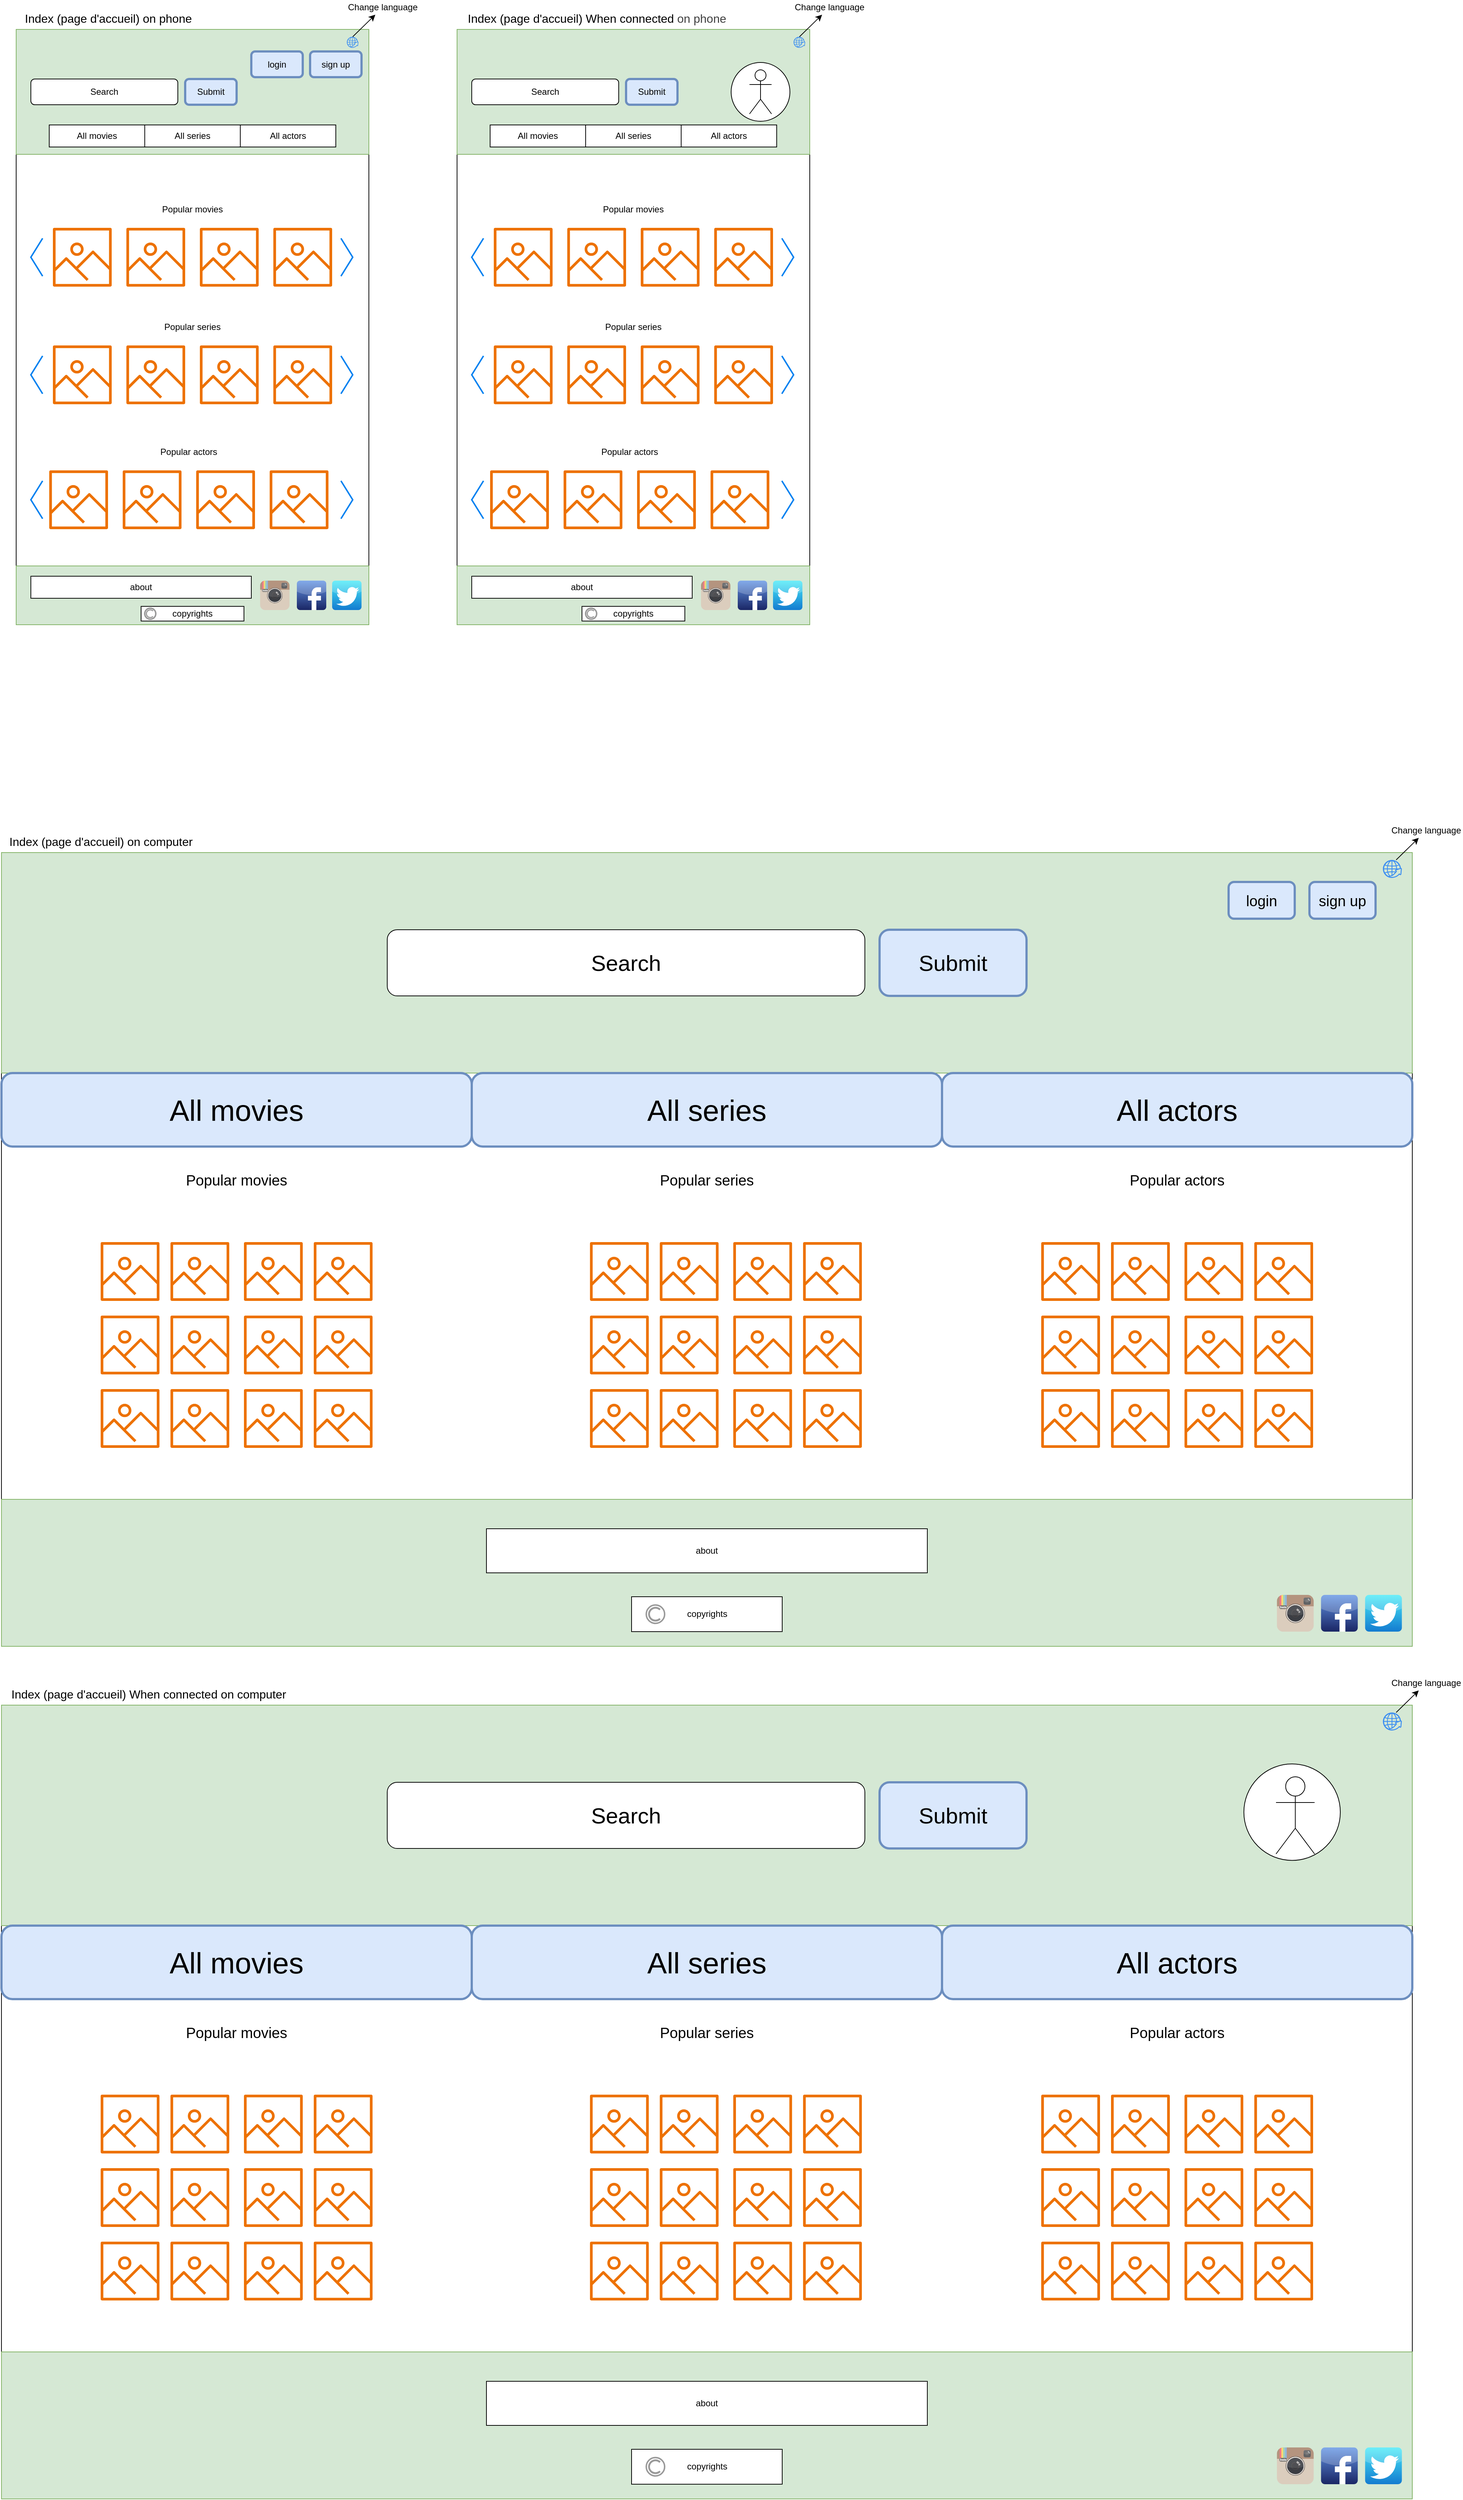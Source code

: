 <mxfile>
    <diagram id="rfGIokJ09Gj-BOzO8d14" name="Page-1">
        <mxGraphModel dx="1364" dy="1095" grid="1" gridSize="10" guides="1" tooltips="1" connect="1" arrows="1" fold="1" page="1" pageScale="1" pageWidth="827" pageHeight="1169" math="0" shadow="0">
            <root>
                <mxCell id="0"/>
                <mxCell id="1" parent="0"/>
                <mxCell id="2" value="&lt;font style=&quot;font-size: 16px;&quot;&gt;Index (page d&#39;accueil) on phone&lt;/font&gt;" style="text;html=1;align=center;verticalAlign=middle;resizable=0;points=[];autosize=1;strokeColor=none;fillColor=none;" parent="1" vertex="1">
                    <mxGeometry x="40" y="50" width="250" height="30" as="geometry"/>
                </mxCell>
                <mxCell id="3" value="" style="whiteSpace=wrap;html=1;" parent="1" vertex="1">
                    <mxGeometry x="40" y="80" width="480" height="810" as="geometry"/>
                </mxCell>
                <mxCell id="5" value="" style="rounded=0;whiteSpace=wrap;html=1;fillColor=#d5e8d4;strokeColor=#82b366;" parent="1" vertex="1">
                    <mxGeometry x="40" y="80" width="480" height="170" as="geometry"/>
                </mxCell>
                <mxCell id="8" value="Search" style="rounded=1;whiteSpace=wrap;html=1;" parent="1" vertex="1">
                    <mxGeometry x="60" y="147.5" width="200" height="35" as="geometry"/>
                </mxCell>
                <mxCell id="9" value="Submit" style="rounded=1;whiteSpace=wrap;html=1;fillColor=#dae8fc;strokeColor=#6c8ebf;strokeWidth=3;" parent="1" vertex="1">
                    <mxGeometry x="270" y="147.5" width="70" height="35" as="geometry"/>
                </mxCell>
                <mxCell id="61" value="" style="sketch=0;outlineConnect=0;fontColor=#232F3E;gradientColor=none;fillColor=#ED7100;strokeColor=none;dashed=0;verticalLabelPosition=bottom;verticalAlign=top;align=center;html=1;fontSize=12;fontStyle=0;aspect=fixed;pointerEvents=1;shape=mxgraph.aws4.container_registry_image;" parent="1" vertex="1">
                    <mxGeometry x="90" y="510" width="80" height="80" as="geometry"/>
                </mxCell>
                <mxCell id="62" value="" style="sketch=0;outlineConnect=0;fontColor=#232F3E;gradientColor=none;fillColor=#ED7100;strokeColor=none;dashed=0;verticalLabelPosition=bottom;verticalAlign=top;align=center;html=1;fontSize=12;fontStyle=0;aspect=fixed;pointerEvents=1;shape=mxgraph.aws4.container_registry_image;" parent="1" vertex="1">
                    <mxGeometry x="190" y="510" width="80" height="80" as="geometry"/>
                </mxCell>
                <mxCell id="63" value="" style="sketch=0;outlineConnect=0;fontColor=#232F3E;gradientColor=none;fillColor=#ED7100;strokeColor=none;dashed=0;verticalLabelPosition=bottom;verticalAlign=top;align=center;html=1;fontSize=12;fontStyle=0;aspect=fixed;pointerEvents=1;shape=mxgraph.aws4.container_registry_image;" parent="1" vertex="1">
                    <mxGeometry x="290" y="510" width="80" height="80" as="geometry"/>
                </mxCell>
                <mxCell id="64" value="" style="sketch=0;outlineConnect=0;fontColor=#232F3E;gradientColor=none;fillColor=#ED7100;strokeColor=none;dashed=0;verticalLabelPosition=bottom;verticalAlign=top;align=center;html=1;fontSize=12;fontStyle=0;aspect=fixed;pointerEvents=1;shape=mxgraph.aws4.container_registry_image;" parent="1" vertex="1">
                    <mxGeometry x="390" y="510" width="80" height="80" as="geometry"/>
                </mxCell>
                <mxCell id="65" value="" style="rounded=0;whiteSpace=wrap;html=1;fillColor=#d5e8d4;strokeColor=#82b366;" parent="1" vertex="1">
                    <mxGeometry x="40" y="810" width="480" height="80" as="geometry"/>
                </mxCell>
                <mxCell id="68" value="copyrights" style="rounded=0;whiteSpace=wrap;html=1;" parent="1" vertex="1">
                    <mxGeometry x="210" y="865" width="140" height="20" as="geometry"/>
                </mxCell>
                <mxCell id="69" value="Popular series" style="text;html=1;align=center;verticalAlign=middle;whiteSpace=wrap;rounded=0;" parent="1" vertex="1">
                    <mxGeometry x="205" y="470" width="150" height="30" as="geometry"/>
                </mxCell>
                <mxCell id="70" value="" style="sketch=0;outlineConnect=0;fontColor=#232F3E;gradientColor=none;fillColor=#ED7100;strokeColor=none;dashed=0;verticalLabelPosition=bottom;verticalAlign=top;align=center;html=1;fontSize=12;fontStyle=0;aspect=fixed;pointerEvents=1;shape=mxgraph.aws4.container_registry_image;" parent="1" vertex="1">
                    <mxGeometry x="90" y="350" width="80" height="80" as="geometry"/>
                </mxCell>
                <mxCell id="71" value="" style="sketch=0;outlineConnect=0;fontColor=#232F3E;gradientColor=none;fillColor=#ED7100;strokeColor=none;dashed=0;verticalLabelPosition=bottom;verticalAlign=top;align=center;html=1;fontSize=12;fontStyle=0;aspect=fixed;pointerEvents=1;shape=mxgraph.aws4.container_registry_image;" parent="1" vertex="1">
                    <mxGeometry x="190" y="350" width="80" height="80" as="geometry"/>
                </mxCell>
                <mxCell id="72" value="" style="sketch=0;outlineConnect=0;fontColor=#232F3E;gradientColor=none;fillColor=#ED7100;strokeColor=none;dashed=0;verticalLabelPosition=bottom;verticalAlign=top;align=center;html=1;fontSize=12;fontStyle=0;aspect=fixed;pointerEvents=1;shape=mxgraph.aws4.container_registry_image;" parent="1" vertex="1">
                    <mxGeometry x="290" y="350" width="80" height="80" as="geometry"/>
                </mxCell>
                <mxCell id="73" value="" style="sketch=0;outlineConnect=0;fontColor=#232F3E;gradientColor=none;fillColor=#ED7100;strokeColor=none;dashed=0;verticalLabelPosition=bottom;verticalAlign=top;align=center;html=1;fontSize=12;fontStyle=0;aspect=fixed;pointerEvents=1;shape=mxgraph.aws4.container_registry_image;" parent="1" vertex="1">
                    <mxGeometry x="390" y="350" width="80" height="80" as="geometry"/>
                </mxCell>
                <mxCell id="74" value="Popular movies" style="text;html=1;align=center;verticalAlign=middle;whiteSpace=wrap;rounded=0;" parent="1" vertex="1">
                    <mxGeometry x="205" y="310" width="150" height="30" as="geometry"/>
                </mxCell>
                <mxCell id="75" value="&lt;font style=&quot;font-size: 16px;&quot;&gt;Index (page d&#39;accueil) When connected&amp;nbsp;&lt;/font&gt;&lt;span style=&quot;color: rgb(63, 63, 63); font-size: 16px;&quot;&gt;on phone&lt;/span&gt;" style="text;html=1;align=center;verticalAlign=middle;resizable=0;points=[];autosize=1;strokeColor=none;fillColor=none;" parent="1" vertex="1">
                    <mxGeometry x="640" y="50" width="380" height="30" as="geometry"/>
                </mxCell>
                <mxCell id="76" value="" style="whiteSpace=wrap;html=1;" parent="1" vertex="1">
                    <mxGeometry x="640" y="80" width="480" height="810" as="geometry"/>
                </mxCell>
                <mxCell id="77" value="" style="rounded=0;whiteSpace=wrap;html=1;fillColor=#d5e8d4;strokeColor=#82b366;" parent="1" vertex="1">
                    <mxGeometry x="640" y="80" width="480" height="170" as="geometry"/>
                </mxCell>
                <mxCell id="78" value="" style="ellipse;whiteSpace=wrap;html=1;aspect=fixed;" parent="1" vertex="1">
                    <mxGeometry x="1013" y="125" width="80" height="80" as="geometry"/>
                </mxCell>
                <mxCell id="79" value="" style="shape=umlActor;verticalLabelPosition=bottom;verticalAlign=top;html=1;outlineConnect=0;" parent="1" vertex="1">
                    <mxGeometry x="1038" y="135" width="30" height="60" as="geometry"/>
                </mxCell>
                <mxCell id="80" value="Search" style="rounded=1;whiteSpace=wrap;html=1;" parent="1" vertex="1">
                    <mxGeometry x="660" y="147.5" width="200" height="35" as="geometry"/>
                </mxCell>
                <mxCell id="81" value="Submit" style="rounded=1;whiteSpace=wrap;html=1;fillColor=#dae8fc;strokeColor=#6c8ebf;strokeWidth=3;" parent="1" vertex="1">
                    <mxGeometry x="870" y="147.5" width="70" height="35" as="geometry"/>
                </mxCell>
                <mxCell id="82" value="" style="sketch=0;outlineConnect=0;fontColor=#232F3E;gradientColor=none;fillColor=#ED7100;strokeColor=none;dashed=0;verticalLabelPosition=bottom;verticalAlign=top;align=center;html=1;fontSize=12;fontStyle=0;aspect=fixed;pointerEvents=1;shape=mxgraph.aws4.container_registry_image;" parent="1" vertex="1">
                    <mxGeometry x="690" y="510" width="80" height="80" as="geometry"/>
                </mxCell>
                <mxCell id="83" value="" style="sketch=0;outlineConnect=0;fontColor=#232F3E;gradientColor=none;fillColor=#ED7100;strokeColor=none;dashed=0;verticalLabelPosition=bottom;verticalAlign=top;align=center;html=1;fontSize=12;fontStyle=0;aspect=fixed;pointerEvents=1;shape=mxgraph.aws4.container_registry_image;" parent="1" vertex="1">
                    <mxGeometry x="790" y="510" width="80" height="80" as="geometry"/>
                </mxCell>
                <mxCell id="84" value="" style="sketch=0;outlineConnect=0;fontColor=#232F3E;gradientColor=none;fillColor=#ED7100;strokeColor=none;dashed=0;verticalLabelPosition=bottom;verticalAlign=top;align=center;html=1;fontSize=12;fontStyle=0;aspect=fixed;pointerEvents=1;shape=mxgraph.aws4.container_registry_image;" parent="1" vertex="1">
                    <mxGeometry x="890" y="510" width="80" height="80" as="geometry"/>
                </mxCell>
                <mxCell id="85" value="" style="sketch=0;outlineConnect=0;fontColor=#232F3E;gradientColor=none;fillColor=#ED7100;strokeColor=none;dashed=0;verticalLabelPosition=bottom;verticalAlign=top;align=center;html=1;fontSize=12;fontStyle=0;aspect=fixed;pointerEvents=1;shape=mxgraph.aws4.container_registry_image;" parent="1" vertex="1">
                    <mxGeometry x="990" y="510" width="80" height="80" as="geometry"/>
                </mxCell>
                <mxCell id="89" value="Popular series" style="text;html=1;align=center;verticalAlign=middle;whiteSpace=wrap;rounded=0;" parent="1" vertex="1">
                    <mxGeometry x="805" y="470" width="150" height="30" as="geometry"/>
                </mxCell>
                <mxCell id="90" value="" style="sketch=0;outlineConnect=0;fontColor=#232F3E;gradientColor=none;fillColor=#ED7100;strokeColor=none;dashed=0;verticalLabelPosition=bottom;verticalAlign=top;align=center;html=1;fontSize=12;fontStyle=0;aspect=fixed;pointerEvents=1;shape=mxgraph.aws4.container_registry_image;" parent="1" vertex="1">
                    <mxGeometry x="690" y="350" width="80" height="80" as="geometry"/>
                </mxCell>
                <mxCell id="91" value="" style="sketch=0;outlineConnect=0;fontColor=#232F3E;gradientColor=none;fillColor=#ED7100;strokeColor=none;dashed=0;verticalLabelPosition=bottom;verticalAlign=top;align=center;html=1;fontSize=12;fontStyle=0;aspect=fixed;pointerEvents=1;shape=mxgraph.aws4.container_registry_image;" parent="1" vertex="1">
                    <mxGeometry x="790" y="350" width="80" height="80" as="geometry"/>
                </mxCell>
                <mxCell id="92" value="" style="sketch=0;outlineConnect=0;fontColor=#232F3E;gradientColor=none;fillColor=#ED7100;strokeColor=none;dashed=0;verticalLabelPosition=bottom;verticalAlign=top;align=center;html=1;fontSize=12;fontStyle=0;aspect=fixed;pointerEvents=1;shape=mxgraph.aws4.container_registry_image;" parent="1" vertex="1">
                    <mxGeometry x="890" y="350" width="80" height="80" as="geometry"/>
                </mxCell>
                <mxCell id="93" value="" style="sketch=0;outlineConnect=0;fontColor=#232F3E;gradientColor=none;fillColor=#ED7100;strokeColor=none;dashed=0;verticalLabelPosition=bottom;verticalAlign=top;align=center;html=1;fontSize=12;fontStyle=0;aspect=fixed;pointerEvents=1;shape=mxgraph.aws4.container_registry_image;" parent="1" vertex="1">
                    <mxGeometry x="990" y="350" width="80" height="80" as="geometry"/>
                </mxCell>
                <mxCell id="94" value="Popular movies" style="text;html=1;align=center;verticalAlign=middle;whiteSpace=wrap;rounded=0;" parent="1" vertex="1">
                    <mxGeometry x="805" y="310" width="150" height="30" as="geometry"/>
                </mxCell>
                <mxCell id="99" value="login" style="rounded=1;whiteSpace=wrap;html=1;fillColor=#dae8fc;strokeColor=#6c8ebf;strokeWidth=3;" parent="1" vertex="1">
                    <mxGeometry x="360" y="110" width="70" height="35" as="geometry"/>
                </mxCell>
                <mxCell id="100" value="sign up" style="rounded=1;whiteSpace=wrap;html=1;fillColor=#dae8fc;strokeColor=#6c8ebf;strokeWidth=3;" parent="1" vertex="1">
                    <mxGeometry x="440" y="110" width="70" height="35" as="geometry"/>
                </mxCell>
                <mxCell id="102" value="All movies" style="rounded=0;whiteSpace=wrap;html=1;" parent="1" vertex="1">
                    <mxGeometry x="85" y="210" width="130" height="30" as="geometry"/>
                </mxCell>
                <mxCell id="103" value="All series" style="rounded=0;whiteSpace=wrap;html=1;" parent="1" vertex="1">
                    <mxGeometry x="215" y="210" width="130" height="30" as="geometry"/>
                </mxCell>
                <mxCell id="104" value="All actors" style="rounded=0;whiteSpace=wrap;html=1;" parent="1" vertex="1">
                    <mxGeometry x="345" y="210" width="130" height="30" as="geometry"/>
                </mxCell>
                <mxCell id="105" value="All movies" style="rounded=0;whiteSpace=wrap;html=1;" parent="1" vertex="1">
                    <mxGeometry x="685" y="210" width="130" height="30" as="geometry"/>
                </mxCell>
                <mxCell id="106" value="All series" style="rounded=0;whiteSpace=wrap;html=1;" parent="1" vertex="1">
                    <mxGeometry x="815" y="210" width="130" height="30" as="geometry"/>
                </mxCell>
                <mxCell id="107" value="All actors" style="rounded=0;whiteSpace=wrap;html=1;" parent="1" vertex="1">
                    <mxGeometry x="945" y="210" width="130" height="30" as="geometry"/>
                </mxCell>
                <mxCell id="109" value="about" style="rounded=0;whiteSpace=wrap;html=1;" parent="1" vertex="1">
                    <mxGeometry x="60" y="824" width="300" height="30" as="geometry"/>
                </mxCell>
                <mxCell id="111" value="" style="sketch=0;html=1;aspect=fixed;strokeColor=none;shadow=0;fillColor=#3B8DF1;verticalAlign=top;labelPosition=center;verticalLabelPosition=bottom;shape=mxgraph.gcp2.globe_world" parent="1" vertex="1">
                    <mxGeometry x="490" y="90" width="15.79" height="15" as="geometry"/>
                </mxCell>
                <mxCell id="112" value="" style="endArrow=classic;html=1;" parent="1" target="113" edge="1">
                    <mxGeometry width="50" height="50" relative="1" as="geometry">
                        <mxPoint x="498" y="90" as="sourcePoint"/>
                        <mxPoint x="548" y="40" as="targetPoint"/>
                    </mxGeometry>
                </mxCell>
                <mxCell id="113" value="Change language" style="text;html=1;align=center;verticalAlign=middle;whiteSpace=wrap;rounded=0;" parent="1" vertex="1">
                    <mxGeometry x="490" y="40" width="98" height="20" as="geometry"/>
                </mxCell>
                <mxCell id="114" value="" style="sketch=0;html=1;aspect=fixed;strokeColor=none;shadow=0;fillColor=#3B8DF1;verticalAlign=top;labelPosition=center;verticalLabelPosition=bottom;shape=mxgraph.gcp2.globe_world" parent="1" vertex="1">
                    <mxGeometry x="1098" y="90" width="15.79" height="15" as="geometry"/>
                </mxCell>
                <mxCell id="115" value="" style="endArrow=classic;html=1;" parent="1" target="116" edge="1">
                    <mxGeometry width="50" height="50" relative="1" as="geometry">
                        <mxPoint x="1106" y="90" as="sourcePoint"/>
                        <mxPoint x="1156" y="40" as="targetPoint"/>
                    </mxGeometry>
                </mxCell>
                <mxCell id="116" value="Change language" style="text;html=1;align=center;verticalAlign=middle;whiteSpace=wrap;rounded=0;" parent="1" vertex="1">
                    <mxGeometry x="1098" y="40" width="98" height="20" as="geometry"/>
                </mxCell>
                <mxCell id="117" value="" style="rounded=0;whiteSpace=wrap;html=1;" parent="1" vertex="1">
                    <mxGeometry x="20" y="1200" width="1920" height="1080" as="geometry"/>
                </mxCell>
                <mxCell id="118" value="" style="rounded=0;whiteSpace=wrap;html=1;fillColor=#d5e8d4;strokeColor=#82b366;" parent="1" vertex="1">
                    <mxGeometry x="20" y="1200" width="1920" height="300" as="geometry"/>
                </mxCell>
                <mxCell id="119" value="" style="rounded=0;whiteSpace=wrap;html=1;fillColor=#d5e8d4;strokeColor=#82b366;" parent="1" vertex="1">
                    <mxGeometry x="20" y="2080" width="1920" height="200" as="geometry"/>
                </mxCell>
                <mxCell id="120" value="&lt;font style=&quot;font-size: 30px;&quot;&gt;Search&lt;/font&gt;" style="rounded=1;whiteSpace=wrap;html=1;" parent="1" vertex="1">
                    <mxGeometry x="545" y="1305" width="650" height="90" as="geometry"/>
                </mxCell>
                <mxCell id="121" value="&lt;font style=&quot;font-size: 30px;&quot;&gt;Submit&lt;/font&gt;" style="rounded=1;whiteSpace=wrap;html=1;fillColor=#dae8fc;strokeColor=#6c8ebf;strokeWidth=3;" parent="1" vertex="1">
                    <mxGeometry x="1215" y="1305" width="200" height="90" as="geometry"/>
                </mxCell>
                <mxCell id="122" value="&lt;font style=&quot;font-size: 20px;&quot;&gt;login&lt;/font&gt;" style="rounded=1;whiteSpace=wrap;html=1;fillColor=#dae8fc;strokeColor=#6c8ebf;strokeWidth=3;" parent="1" vertex="1">
                    <mxGeometry x="1690" y="1240" width="90" height="50" as="geometry"/>
                </mxCell>
                <mxCell id="123" value="&lt;font style=&quot;font-size: 20px;&quot;&gt;sign up&lt;/font&gt;" style="rounded=1;whiteSpace=wrap;html=1;fillColor=#dae8fc;strokeColor=#6c8ebf;strokeWidth=3;" parent="1" vertex="1">
                    <mxGeometry x="1800" y="1240" width="90" height="50" as="geometry"/>
                </mxCell>
                <mxCell id="124" value="" style="endArrow=classic;html=1;" parent="1" target="125" edge="1">
                    <mxGeometry width="50" height="50" relative="1" as="geometry">
                        <mxPoint x="1918" y="1210" as="sourcePoint"/>
                        <mxPoint x="1968" y="1160" as="targetPoint"/>
                    </mxGeometry>
                </mxCell>
                <mxCell id="125" value="Change language" style="text;html=1;align=center;verticalAlign=middle;whiteSpace=wrap;rounded=0;" parent="1" vertex="1">
                    <mxGeometry x="1910" y="1160" width="98" height="20" as="geometry"/>
                </mxCell>
                <mxCell id="126" value="" style="sketch=0;html=1;aspect=fixed;strokeColor=none;shadow=0;fillColor=#3B8DF1;verticalAlign=top;labelPosition=center;verticalLabelPosition=bottom;shape=mxgraph.gcp2.globe_world" parent="1" vertex="1">
                    <mxGeometry x="1900" y="1210" width="25.79" height="24.5" as="geometry"/>
                </mxCell>
                <mxCell id="128" value="&lt;font style=&quot;font-size: 40px;&quot;&gt;All movies&lt;/font&gt;" style="rounded=1;whiteSpace=wrap;html=1;fillColor=#dae8fc;strokeColor=#6c8ebf;strokeWidth=3;" parent="1" vertex="1">
                    <mxGeometry x="20" y="1500" width="640" height="100" as="geometry"/>
                </mxCell>
                <mxCell id="129" value="&lt;font style=&quot;font-size: 40px;&quot;&gt;All series&lt;/font&gt;" style="rounded=1;whiteSpace=wrap;html=1;fillColor=#dae8fc;strokeColor=#6c8ebf;strokeWidth=3;" parent="1" vertex="1">
                    <mxGeometry x="660" y="1500" width="640" height="100" as="geometry"/>
                </mxCell>
                <mxCell id="130" value="&lt;font style=&quot;font-size: 40px;&quot;&gt;All actors&lt;/font&gt;" style="rounded=1;whiteSpace=wrap;html=1;fillColor=#dae8fc;strokeColor=#6c8ebf;strokeWidth=3;" parent="1" vertex="1">
                    <mxGeometry x="1300" y="1500" width="640" height="100" as="geometry"/>
                </mxCell>
                <mxCell id="136" value="&lt;font style=&quot;font-size: 20px;&quot;&gt;Popular series&lt;/font&gt;" style="text;html=1;align=center;verticalAlign=middle;whiteSpace=wrap;rounded=0;" parent="1" vertex="1">
                    <mxGeometry x="905" y="1630" width="150" height="30" as="geometry"/>
                </mxCell>
                <mxCell id="141" value="&lt;font style=&quot;font-size: 20px;&quot;&gt;Popular movies&lt;/font&gt;" style="text;html=1;align=center;verticalAlign=middle;whiteSpace=wrap;rounded=0;" parent="1" vertex="1">
                    <mxGeometry x="265" y="1630" width="150" height="30" as="geometry"/>
                </mxCell>
                <mxCell id="142" value="&lt;font style=&quot;font-size: 20px;&quot;&gt;Popular actors&lt;/font&gt;" style="text;html=1;align=center;verticalAlign=middle;whiteSpace=wrap;rounded=0;" parent="1" vertex="1">
                    <mxGeometry x="1545" y="1630" width="150" height="30" as="geometry"/>
                </mxCell>
                <mxCell id="143" value="" style="sketch=0;outlineConnect=0;fontColor=#232F3E;gradientColor=none;fillColor=#ED7100;strokeColor=none;dashed=0;verticalLabelPosition=bottom;verticalAlign=top;align=center;html=1;fontSize=12;fontStyle=0;aspect=fixed;pointerEvents=1;shape=mxgraph.aws4.container_registry_image;" parent="1" vertex="1">
                    <mxGeometry x="350" y="1730" width="80" height="80" as="geometry"/>
                </mxCell>
                <mxCell id="152" value="" style="sketch=0;outlineConnect=0;fontColor=#232F3E;gradientColor=none;fillColor=#ED7100;strokeColor=none;dashed=0;verticalLabelPosition=bottom;verticalAlign=top;align=center;html=1;fontSize=12;fontStyle=0;aspect=fixed;pointerEvents=1;shape=mxgraph.aws4.container_registry_image;" parent="1" vertex="1">
                    <mxGeometry x="445" y="1730" width="80" height="80" as="geometry"/>
                </mxCell>
                <mxCell id="155" value="" style="sketch=0;outlineConnect=0;fontColor=#232F3E;gradientColor=none;fillColor=#ED7100;strokeColor=none;dashed=0;verticalLabelPosition=bottom;verticalAlign=top;align=center;html=1;fontSize=12;fontStyle=0;aspect=fixed;pointerEvents=1;shape=mxgraph.aws4.container_registry_image;" parent="1" vertex="1">
                    <mxGeometry x="350" y="1830" width="80" height="80" as="geometry"/>
                </mxCell>
                <mxCell id="156" value="" style="sketch=0;outlineConnect=0;fontColor=#232F3E;gradientColor=none;fillColor=#ED7100;strokeColor=none;dashed=0;verticalLabelPosition=bottom;verticalAlign=top;align=center;html=1;fontSize=12;fontStyle=0;aspect=fixed;pointerEvents=1;shape=mxgraph.aws4.container_registry_image;" parent="1" vertex="1">
                    <mxGeometry x="445" y="1830" width="80" height="80" as="geometry"/>
                </mxCell>
                <mxCell id="157" value="" style="sketch=0;outlineConnect=0;fontColor=#232F3E;gradientColor=none;fillColor=#ED7100;strokeColor=none;dashed=0;verticalLabelPosition=bottom;verticalAlign=top;align=center;html=1;fontSize=12;fontStyle=0;aspect=fixed;pointerEvents=1;shape=mxgraph.aws4.container_registry_image;" parent="1" vertex="1">
                    <mxGeometry x="155" y="1730" width="80" height="80" as="geometry"/>
                </mxCell>
                <mxCell id="158" value="" style="sketch=0;outlineConnect=0;fontColor=#232F3E;gradientColor=none;fillColor=#ED7100;strokeColor=none;dashed=0;verticalLabelPosition=bottom;verticalAlign=top;align=center;html=1;fontSize=12;fontStyle=0;aspect=fixed;pointerEvents=1;shape=mxgraph.aws4.container_registry_image;" parent="1" vertex="1">
                    <mxGeometry x="250.0" y="1730" width="80" height="80" as="geometry"/>
                </mxCell>
                <mxCell id="159" value="" style="sketch=0;outlineConnect=0;fontColor=#232F3E;gradientColor=none;fillColor=#ED7100;strokeColor=none;dashed=0;verticalLabelPosition=bottom;verticalAlign=top;align=center;html=1;fontSize=12;fontStyle=0;aspect=fixed;pointerEvents=1;shape=mxgraph.aws4.container_registry_image;" parent="1" vertex="1">
                    <mxGeometry x="155" y="1830" width="80" height="80" as="geometry"/>
                </mxCell>
                <mxCell id="160" value="" style="sketch=0;outlineConnect=0;fontColor=#232F3E;gradientColor=none;fillColor=#ED7100;strokeColor=none;dashed=0;verticalLabelPosition=bottom;verticalAlign=top;align=center;html=1;fontSize=12;fontStyle=0;aspect=fixed;pointerEvents=1;shape=mxgraph.aws4.container_registry_image;" parent="1" vertex="1">
                    <mxGeometry x="250.0" y="1830" width="80" height="80" as="geometry"/>
                </mxCell>
                <mxCell id="161" value="" style="sketch=0;outlineConnect=0;fontColor=#232F3E;gradientColor=none;fillColor=#ED7100;strokeColor=none;dashed=0;verticalLabelPosition=bottom;verticalAlign=top;align=center;html=1;fontSize=12;fontStyle=0;aspect=fixed;pointerEvents=1;shape=mxgraph.aws4.container_registry_image;" parent="1" vertex="1">
                    <mxGeometry x="350" y="1930" width="80" height="80" as="geometry"/>
                </mxCell>
                <mxCell id="162" value="" style="sketch=0;outlineConnect=0;fontColor=#232F3E;gradientColor=none;fillColor=#ED7100;strokeColor=none;dashed=0;verticalLabelPosition=bottom;verticalAlign=top;align=center;html=1;fontSize=12;fontStyle=0;aspect=fixed;pointerEvents=1;shape=mxgraph.aws4.container_registry_image;" parent="1" vertex="1">
                    <mxGeometry x="445" y="1930" width="80" height="80" as="geometry"/>
                </mxCell>
                <mxCell id="165" value="" style="sketch=0;outlineConnect=0;fontColor=#232F3E;gradientColor=none;fillColor=#ED7100;strokeColor=none;dashed=0;verticalLabelPosition=bottom;verticalAlign=top;align=center;html=1;fontSize=12;fontStyle=0;aspect=fixed;pointerEvents=1;shape=mxgraph.aws4.container_registry_image;" parent="1" vertex="1">
                    <mxGeometry x="155" y="1930" width="80" height="80" as="geometry"/>
                </mxCell>
                <mxCell id="166" value="" style="sketch=0;outlineConnect=0;fontColor=#232F3E;gradientColor=none;fillColor=#ED7100;strokeColor=none;dashed=0;verticalLabelPosition=bottom;verticalAlign=top;align=center;html=1;fontSize=12;fontStyle=0;aspect=fixed;pointerEvents=1;shape=mxgraph.aws4.container_registry_image;" parent="1" vertex="1">
                    <mxGeometry x="250.0" y="1930" width="80" height="80" as="geometry"/>
                </mxCell>
                <mxCell id="169" value="" style="sketch=0;outlineConnect=0;fontColor=#232F3E;gradientColor=none;fillColor=#ED7100;strokeColor=none;dashed=0;verticalLabelPosition=bottom;verticalAlign=top;align=center;html=1;fontSize=12;fontStyle=0;aspect=fixed;pointerEvents=1;shape=mxgraph.aws4.container_registry_image;" parent="1" vertex="1">
                    <mxGeometry x="1015.9" y="1730" width="80" height="80" as="geometry"/>
                </mxCell>
                <mxCell id="170" value="" style="sketch=0;outlineConnect=0;fontColor=#232F3E;gradientColor=none;fillColor=#ED7100;strokeColor=none;dashed=0;verticalLabelPosition=bottom;verticalAlign=top;align=center;html=1;fontSize=12;fontStyle=0;aspect=fixed;pointerEvents=1;shape=mxgraph.aws4.container_registry_image;" parent="1" vertex="1">
                    <mxGeometry x="1110.9" y="1730" width="80" height="80" as="geometry"/>
                </mxCell>
                <mxCell id="171" value="" style="sketch=0;outlineConnect=0;fontColor=#232F3E;gradientColor=none;fillColor=#ED7100;strokeColor=none;dashed=0;verticalLabelPosition=bottom;verticalAlign=top;align=center;html=1;fontSize=12;fontStyle=0;aspect=fixed;pointerEvents=1;shape=mxgraph.aws4.container_registry_image;" parent="1" vertex="1">
                    <mxGeometry x="1015.9" y="1830" width="80" height="80" as="geometry"/>
                </mxCell>
                <mxCell id="172" value="" style="sketch=0;outlineConnect=0;fontColor=#232F3E;gradientColor=none;fillColor=#ED7100;strokeColor=none;dashed=0;verticalLabelPosition=bottom;verticalAlign=top;align=center;html=1;fontSize=12;fontStyle=0;aspect=fixed;pointerEvents=1;shape=mxgraph.aws4.container_registry_image;" parent="1" vertex="1">
                    <mxGeometry x="1110.9" y="1830" width="80" height="80" as="geometry"/>
                </mxCell>
                <mxCell id="173" value="" style="sketch=0;outlineConnect=0;fontColor=#232F3E;gradientColor=none;fillColor=#ED7100;strokeColor=none;dashed=0;verticalLabelPosition=bottom;verticalAlign=top;align=center;html=1;fontSize=12;fontStyle=0;aspect=fixed;pointerEvents=1;shape=mxgraph.aws4.container_registry_image;" parent="1" vertex="1">
                    <mxGeometry x="820.9" y="1730" width="80" height="80" as="geometry"/>
                </mxCell>
                <mxCell id="174" value="" style="sketch=0;outlineConnect=0;fontColor=#232F3E;gradientColor=none;fillColor=#ED7100;strokeColor=none;dashed=0;verticalLabelPosition=bottom;verticalAlign=top;align=center;html=1;fontSize=12;fontStyle=0;aspect=fixed;pointerEvents=1;shape=mxgraph.aws4.container_registry_image;" parent="1" vertex="1">
                    <mxGeometry x="915.9" y="1730" width="80" height="80" as="geometry"/>
                </mxCell>
                <mxCell id="175" value="" style="sketch=0;outlineConnect=0;fontColor=#232F3E;gradientColor=none;fillColor=#ED7100;strokeColor=none;dashed=0;verticalLabelPosition=bottom;verticalAlign=top;align=center;html=1;fontSize=12;fontStyle=0;aspect=fixed;pointerEvents=1;shape=mxgraph.aws4.container_registry_image;" parent="1" vertex="1">
                    <mxGeometry x="820.9" y="1830" width="80" height="80" as="geometry"/>
                </mxCell>
                <mxCell id="176" value="" style="sketch=0;outlineConnect=0;fontColor=#232F3E;gradientColor=none;fillColor=#ED7100;strokeColor=none;dashed=0;verticalLabelPosition=bottom;verticalAlign=top;align=center;html=1;fontSize=12;fontStyle=0;aspect=fixed;pointerEvents=1;shape=mxgraph.aws4.container_registry_image;" parent="1" vertex="1">
                    <mxGeometry x="915.9" y="1830" width="80" height="80" as="geometry"/>
                </mxCell>
                <mxCell id="177" value="" style="sketch=0;outlineConnect=0;fontColor=#232F3E;gradientColor=none;fillColor=#ED7100;strokeColor=none;dashed=0;verticalLabelPosition=bottom;verticalAlign=top;align=center;html=1;fontSize=12;fontStyle=0;aspect=fixed;pointerEvents=1;shape=mxgraph.aws4.container_registry_image;" parent="1" vertex="1">
                    <mxGeometry x="1015.9" y="1930" width="80" height="80" as="geometry"/>
                </mxCell>
                <mxCell id="178" value="" style="sketch=0;outlineConnect=0;fontColor=#232F3E;gradientColor=none;fillColor=#ED7100;strokeColor=none;dashed=0;verticalLabelPosition=bottom;verticalAlign=top;align=center;html=1;fontSize=12;fontStyle=0;aspect=fixed;pointerEvents=1;shape=mxgraph.aws4.container_registry_image;" parent="1" vertex="1">
                    <mxGeometry x="1110.9" y="1930" width="80" height="80" as="geometry"/>
                </mxCell>
                <mxCell id="179" value="" style="sketch=0;outlineConnect=0;fontColor=#232F3E;gradientColor=none;fillColor=#ED7100;strokeColor=none;dashed=0;verticalLabelPosition=bottom;verticalAlign=top;align=center;html=1;fontSize=12;fontStyle=0;aspect=fixed;pointerEvents=1;shape=mxgraph.aws4.container_registry_image;" parent="1" vertex="1">
                    <mxGeometry x="820.9" y="1930" width="80" height="80" as="geometry"/>
                </mxCell>
                <mxCell id="180" value="" style="sketch=0;outlineConnect=0;fontColor=#232F3E;gradientColor=none;fillColor=#ED7100;strokeColor=none;dashed=0;verticalLabelPosition=bottom;verticalAlign=top;align=center;html=1;fontSize=12;fontStyle=0;aspect=fixed;pointerEvents=1;shape=mxgraph.aws4.container_registry_image;" parent="1" vertex="1">
                    <mxGeometry x="915.9" y="1930" width="80" height="80" as="geometry"/>
                </mxCell>
                <mxCell id="181" value="" style="sketch=0;outlineConnect=0;fontColor=#232F3E;gradientColor=none;fillColor=#ED7100;strokeColor=none;dashed=0;verticalLabelPosition=bottom;verticalAlign=top;align=center;html=1;fontSize=12;fontStyle=0;aspect=fixed;pointerEvents=1;shape=mxgraph.aws4.container_registry_image;" parent="1" vertex="1">
                    <mxGeometry x="1630" y="1730" width="80" height="80" as="geometry"/>
                </mxCell>
                <mxCell id="182" value="" style="sketch=0;outlineConnect=0;fontColor=#232F3E;gradientColor=none;fillColor=#ED7100;strokeColor=none;dashed=0;verticalLabelPosition=bottom;verticalAlign=top;align=center;html=1;fontSize=12;fontStyle=0;aspect=fixed;pointerEvents=1;shape=mxgraph.aws4.container_registry_image;" parent="1" vertex="1">
                    <mxGeometry x="1725" y="1730" width="80" height="80" as="geometry"/>
                </mxCell>
                <mxCell id="183" value="" style="sketch=0;outlineConnect=0;fontColor=#232F3E;gradientColor=none;fillColor=#ED7100;strokeColor=none;dashed=0;verticalLabelPosition=bottom;verticalAlign=top;align=center;html=1;fontSize=12;fontStyle=0;aspect=fixed;pointerEvents=1;shape=mxgraph.aws4.container_registry_image;" parent="1" vertex="1">
                    <mxGeometry x="1630" y="1830" width="80" height="80" as="geometry"/>
                </mxCell>
                <mxCell id="184" value="" style="sketch=0;outlineConnect=0;fontColor=#232F3E;gradientColor=none;fillColor=#ED7100;strokeColor=none;dashed=0;verticalLabelPosition=bottom;verticalAlign=top;align=center;html=1;fontSize=12;fontStyle=0;aspect=fixed;pointerEvents=1;shape=mxgraph.aws4.container_registry_image;" parent="1" vertex="1">
                    <mxGeometry x="1725" y="1830" width="80" height="80" as="geometry"/>
                </mxCell>
                <mxCell id="185" value="" style="sketch=0;outlineConnect=0;fontColor=#232F3E;gradientColor=none;fillColor=#ED7100;strokeColor=none;dashed=0;verticalLabelPosition=bottom;verticalAlign=top;align=center;html=1;fontSize=12;fontStyle=0;aspect=fixed;pointerEvents=1;shape=mxgraph.aws4.container_registry_image;" parent="1" vertex="1">
                    <mxGeometry x="1435" y="1730" width="80" height="80" as="geometry"/>
                </mxCell>
                <mxCell id="186" value="" style="sketch=0;outlineConnect=0;fontColor=#232F3E;gradientColor=none;fillColor=#ED7100;strokeColor=none;dashed=0;verticalLabelPosition=bottom;verticalAlign=top;align=center;html=1;fontSize=12;fontStyle=0;aspect=fixed;pointerEvents=1;shape=mxgraph.aws4.container_registry_image;" parent="1" vertex="1">
                    <mxGeometry x="1530" y="1730" width="80" height="80" as="geometry"/>
                </mxCell>
                <mxCell id="187" value="" style="sketch=0;outlineConnect=0;fontColor=#232F3E;gradientColor=none;fillColor=#ED7100;strokeColor=none;dashed=0;verticalLabelPosition=bottom;verticalAlign=top;align=center;html=1;fontSize=12;fontStyle=0;aspect=fixed;pointerEvents=1;shape=mxgraph.aws4.container_registry_image;" parent="1" vertex="1">
                    <mxGeometry x="1435" y="1830" width="80" height="80" as="geometry"/>
                </mxCell>
                <mxCell id="188" value="" style="sketch=0;outlineConnect=0;fontColor=#232F3E;gradientColor=none;fillColor=#ED7100;strokeColor=none;dashed=0;verticalLabelPosition=bottom;verticalAlign=top;align=center;html=1;fontSize=12;fontStyle=0;aspect=fixed;pointerEvents=1;shape=mxgraph.aws4.container_registry_image;" parent="1" vertex="1">
                    <mxGeometry x="1530" y="1830" width="80" height="80" as="geometry"/>
                </mxCell>
                <mxCell id="189" value="" style="sketch=0;outlineConnect=0;fontColor=#232F3E;gradientColor=none;fillColor=#ED7100;strokeColor=none;dashed=0;verticalLabelPosition=bottom;verticalAlign=top;align=center;html=1;fontSize=12;fontStyle=0;aspect=fixed;pointerEvents=1;shape=mxgraph.aws4.container_registry_image;" parent="1" vertex="1">
                    <mxGeometry x="1630" y="1930" width="80" height="80" as="geometry"/>
                </mxCell>
                <mxCell id="190" value="" style="sketch=0;outlineConnect=0;fontColor=#232F3E;gradientColor=none;fillColor=#ED7100;strokeColor=none;dashed=0;verticalLabelPosition=bottom;verticalAlign=top;align=center;html=1;fontSize=12;fontStyle=0;aspect=fixed;pointerEvents=1;shape=mxgraph.aws4.container_registry_image;" parent="1" vertex="1">
                    <mxGeometry x="1725" y="1930" width="80" height="80" as="geometry"/>
                </mxCell>
                <mxCell id="191" value="" style="sketch=0;outlineConnect=0;fontColor=#232F3E;gradientColor=none;fillColor=#ED7100;strokeColor=none;dashed=0;verticalLabelPosition=bottom;verticalAlign=top;align=center;html=1;fontSize=12;fontStyle=0;aspect=fixed;pointerEvents=1;shape=mxgraph.aws4.container_registry_image;" parent="1" vertex="1">
                    <mxGeometry x="1435" y="1930" width="80" height="80" as="geometry"/>
                </mxCell>
                <mxCell id="192" value="" style="sketch=0;outlineConnect=0;fontColor=#232F3E;gradientColor=none;fillColor=#ED7100;strokeColor=none;dashed=0;verticalLabelPosition=bottom;verticalAlign=top;align=center;html=1;fontSize=12;fontStyle=0;aspect=fixed;pointerEvents=1;shape=mxgraph.aws4.container_registry_image;" parent="1" vertex="1">
                    <mxGeometry x="1530" y="1930" width="80" height="80" as="geometry"/>
                </mxCell>
                <mxCell id="193" value="" style="dashed=0;outlineConnect=0;html=1;align=center;labelPosition=center;verticalLabelPosition=bottom;verticalAlign=top;shape=mxgraph.webicons.facebook;fillColor=#6294E4;gradientColor=#1A2665" parent="1" vertex="1">
                    <mxGeometry x="1815.79" y="2210" width="50" height="50" as="geometry"/>
                </mxCell>
                <mxCell id="194" value="" style="dashed=0;outlineConnect=0;html=1;align=center;labelPosition=center;verticalLabelPosition=bottom;verticalAlign=top;shape=mxgraph.weblogos.instagram;fillColor=#6FC0E4;gradientColor=#1E305B" parent="1" vertex="1">
                    <mxGeometry x="1755.79" y="2210" width="50" height="50" as="geometry"/>
                </mxCell>
                <mxCell id="195" value="" style="dashed=0;outlineConnect=0;html=1;align=center;labelPosition=center;verticalLabelPosition=bottom;verticalAlign=top;shape=mxgraph.webicons.twitter;fillColor=#49EAF7;strokeColor=none;gradientColor=#137BD0;" parent="1" vertex="1">
                    <mxGeometry x="1875.79" y="2210" width="50" height="50" as="geometry"/>
                </mxCell>
                <mxCell id="201" value="copyrights" style="rounded=0;whiteSpace=wrap;html=1;" parent="1" vertex="1">
                    <mxGeometry x="877.5" y="2212.5" width="205" height="47.5" as="geometry"/>
                </mxCell>
                <mxCell id="202" value="" style="strokeColor=#999999;verticalLabelPosition=bottom;shadow=0;dashed=0;verticalAlign=top;strokeWidth=2;html=1;shape=mxgraph.mockup.misc.copyrightIcon;" parent="1" vertex="1">
                    <mxGeometry x="897.5" y="2223.75" width="25" height="25" as="geometry"/>
                </mxCell>
                <mxCell id="203" value="about" style="rounded=0;whiteSpace=wrap;html=1;" parent="1" vertex="1">
                    <mxGeometry x="680" y="2120" width="600" height="60" as="geometry"/>
                </mxCell>
                <mxCell id="204" value="" style="rounded=0;whiteSpace=wrap;html=1;" parent="1" vertex="1">
                    <mxGeometry x="20.0" y="2360" width="1920" height="1080" as="geometry"/>
                </mxCell>
                <mxCell id="205" value="" style="rounded=0;whiteSpace=wrap;html=1;fillColor=#d5e8d4;strokeColor=#82b366;" parent="1" vertex="1">
                    <mxGeometry x="20.0" y="2360" width="1920" height="300" as="geometry"/>
                </mxCell>
                <mxCell id="206" value="" style="rounded=0;whiteSpace=wrap;html=1;fillColor=#d5e8d4;strokeColor=#82b366;" parent="1" vertex="1">
                    <mxGeometry x="20.0" y="3240" width="1920" height="200" as="geometry"/>
                </mxCell>
                <mxCell id="207" value="&lt;font style=&quot;font-size: 30px;&quot;&gt;Search&lt;/font&gt;" style="rounded=1;whiteSpace=wrap;html=1;" parent="1" vertex="1">
                    <mxGeometry x="545" y="2465" width="650" height="90" as="geometry"/>
                </mxCell>
                <mxCell id="208" value="&lt;font style=&quot;font-size: 30px;&quot;&gt;Submit&lt;/font&gt;" style="rounded=1;whiteSpace=wrap;html=1;fillColor=#dae8fc;strokeColor=#6c8ebf;strokeWidth=3;" parent="1" vertex="1">
                    <mxGeometry x="1215" y="2465" width="200" height="90" as="geometry"/>
                </mxCell>
                <mxCell id="211" value="" style="endArrow=classic;html=1;" parent="1" target="212" edge="1">
                    <mxGeometry width="50" height="50" relative="1" as="geometry">
                        <mxPoint x="1918" y="2370" as="sourcePoint"/>
                        <mxPoint x="1968" y="2320" as="targetPoint"/>
                    </mxGeometry>
                </mxCell>
                <mxCell id="212" value="Change language" style="text;html=1;align=center;verticalAlign=middle;whiteSpace=wrap;rounded=0;" parent="1" vertex="1">
                    <mxGeometry x="1910" y="2320" width="98" height="20" as="geometry"/>
                </mxCell>
                <mxCell id="213" value="" style="sketch=0;html=1;aspect=fixed;strokeColor=none;shadow=0;fillColor=#3B8DF1;verticalAlign=top;labelPosition=center;verticalLabelPosition=bottom;shape=mxgraph.gcp2.globe_world" parent="1" vertex="1">
                    <mxGeometry x="1900" y="2370" width="25.79" height="24.5" as="geometry"/>
                </mxCell>
                <mxCell id="214" value="&lt;font style=&quot;font-size: 40px;&quot;&gt;All movies&lt;/font&gt;" style="rounded=1;whiteSpace=wrap;html=1;fillColor=#dae8fc;strokeColor=#6c8ebf;strokeWidth=3;" parent="1" vertex="1">
                    <mxGeometry x="20.0" y="2660" width="640" height="100" as="geometry"/>
                </mxCell>
                <mxCell id="215" value="&lt;font style=&quot;font-size: 40px;&quot;&gt;All series&lt;/font&gt;" style="rounded=1;whiteSpace=wrap;html=1;fillColor=#dae8fc;strokeColor=#6c8ebf;strokeWidth=3;" parent="1" vertex="1">
                    <mxGeometry x="660" y="2660" width="640" height="100" as="geometry"/>
                </mxCell>
                <mxCell id="216" value="&lt;font style=&quot;font-size: 40px;&quot;&gt;All actors&lt;/font&gt;" style="rounded=1;whiteSpace=wrap;html=1;fillColor=#dae8fc;strokeColor=#6c8ebf;strokeWidth=3;" parent="1" vertex="1">
                    <mxGeometry x="1300" y="2660" width="640" height="100" as="geometry"/>
                </mxCell>
                <mxCell id="217" value="&lt;font style=&quot;font-size: 20px;&quot;&gt;Popular series&lt;/font&gt;" style="text;html=1;align=center;verticalAlign=middle;whiteSpace=wrap;rounded=0;" parent="1" vertex="1">
                    <mxGeometry x="905" y="2790" width="150" height="30" as="geometry"/>
                </mxCell>
                <mxCell id="218" value="&lt;font style=&quot;font-size: 20px;&quot;&gt;Popular movies&lt;/font&gt;" style="text;html=1;align=center;verticalAlign=middle;whiteSpace=wrap;rounded=0;" parent="1" vertex="1">
                    <mxGeometry x="265" y="2790" width="150" height="30" as="geometry"/>
                </mxCell>
                <mxCell id="219" value="&lt;font style=&quot;font-size: 20px;&quot;&gt;Popular actors&lt;/font&gt;" style="text;html=1;align=center;verticalAlign=middle;whiteSpace=wrap;rounded=0;" parent="1" vertex="1">
                    <mxGeometry x="1545" y="2790" width="150" height="30" as="geometry"/>
                </mxCell>
                <mxCell id="220" value="" style="sketch=0;outlineConnect=0;fontColor=#232F3E;gradientColor=none;fillColor=#ED7100;strokeColor=none;dashed=0;verticalLabelPosition=bottom;verticalAlign=top;align=center;html=1;fontSize=12;fontStyle=0;aspect=fixed;pointerEvents=1;shape=mxgraph.aws4.container_registry_image;" parent="1" vertex="1">
                    <mxGeometry x="350" y="2890" width="80" height="80" as="geometry"/>
                </mxCell>
                <mxCell id="221" value="" style="sketch=0;outlineConnect=0;fontColor=#232F3E;gradientColor=none;fillColor=#ED7100;strokeColor=none;dashed=0;verticalLabelPosition=bottom;verticalAlign=top;align=center;html=1;fontSize=12;fontStyle=0;aspect=fixed;pointerEvents=1;shape=mxgraph.aws4.container_registry_image;" parent="1" vertex="1">
                    <mxGeometry x="445" y="2890" width="80" height="80" as="geometry"/>
                </mxCell>
                <mxCell id="222" value="" style="sketch=0;outlineConnect=0;fontColor=#232F3E;gradientColor=none;fillColor=#ED7100;strokeColor=none;dashed=0;verticalLabelPosition=bottom;verticalAlign=top;align=center;html=1;fontSize=12;fontStyle=0;aspect=fixed;pointerEvents=1;shape=mxgraph.aws4.container_registry_image;" parent="1" vertex="1">
                    <mxGeometry x="350" y="2990" width="80" height="80" as="geometry"/>
                </mxCell>
                <mxCell id="223" value="" style="sketch=0;outlineConnect=0;fontColor=#232F3E;gradientColor=none;fillColor=#ED7100;strokeColor=none;dashed=0;verticalLabelPosition=bottom;verticalAlign=top;align=center;html=1;fontSize=12;fontStyle=0;aspect=fixed;pointerEvents=1;shape=mxgraph.aws4.container_registry_image;" parent="1" vertex="1">
                    <mxGeometry x="445" y="2990" width="80" height="80" as="geometry"/>
                </mxCell>
                <mxCell id="224" value="" style="sketch=0;outlineConnect=0;fontColor=#232F3E;gradientColor=none;fillColor=#ED7100;strokeColor=none;dashed=0;verticalLabelPosition=bottom;verticalAlign=top;align=center;html=1;fontSize=12;fontStyle=0;aspect=fixed;pointerEvents=1;shape=mxgraph.aws4.container_registry_image;" parent="1" vertex="1">
                    <mxGeometry x="155" y="2890" width="80" height="80" as="geometry"/>
                </mxCell>
                <mxCell id="225" value="" style="sketch=0;outlineConnect=0;fontColor=#232F3E;gradientColor=none;fillColor=#ED7100;strokeColor=none;dashed=0;verticalLabelPosition=bottom;verticalAlign=top;align=center;html=1;fontSize=12;fontStyle=0;aspect=fixed;pointerEvents=1;shape=mxgraph.aws4.container_registry_image;" parent="1" vertex="1">
                    <mxGeometry x="250.0" y="2890" width="80" height="80" as="geometry"/>
                </mxCell>
                <mxCell id="226" value="" style="sketch=0;outlineConnect=0;fontColor=#232F3E;gradientColor=none;fillColor=#ED7100;strokeColor=none;dashed=0;verticalLabelPosition=bottom;verticalAlign=top;align=center;html=1;fontSize=12;fontStyle=0;aspect=fixed;pointerEvents=1;shape=mxgraph.aws4.container_registry_image;" parent="1" vertex="1">
                    <mxGeometry x="155" y="2990" width="80" height="80" as="geometry"/>
                </mxCell>
                <mxCell id="227" value="" style="sketch=0;outlineConnect=0;fontColor=#232F3E;gradientColor=none;fillColor=#ED7100;strokeColor=none;dashed=0;verticalLabelPosition=bottom;verticalAlign=top;align=center;html=1;fontSize=12;fontStyle=0;aspect=fixed;pointerEvents=1;shape=mxgraph.aws4.container_registry_image;" parent="1" vertex="1">
                    <mxGeometry x="250.0" y="2990" width="80" height="80" as="geometry"/>
                </mxCell>
                <mxCell id="228" value="" style="sketch=0;outlineConnect=0;fontColor=#232F3E;gradientColor=none;fillColor=#ED7100;strokeColor=none;dashed=0;verticalLabelPosition=bottom;verticalAlign=top;align=center;html=1;fontSize=12;fontStyle=0;aspect=fixed;pointerEvents=1;shape=mxgraph.aws4.container_registry_image;" parent="1" vertex="1">
                    <mxGeometry x="350" y="3090" width="80" height="80" as="geometry"/>
                </mxCell>
                <mxCell id="229" value="" style="sketch=0;outlineConnect=0;fontColor=#232F3E;gradientColor=none;fillColor=#ED7100;strokeColor=none;dashed=0;verticalLabelPosition=bottom;verticalAlign=top;align=center;html=1;fontSize=12;fontStyle=0;aspect=fixed;pointerEvents=1;shape=mxgraph.aws4.container_registry_image;" parent="1" vertex="1">
                    <mxGeometry x="445" y="3090" width="80" height="80" as="geometry"/>
                </mxCell>
                <mxCell id="230" value="" style="sketch=0;outlineConnect=0;fontColor=#232F3E;gradientColor=none;fillColor=#ED7100;strokeColor=none;dashed=0;verticalLabelPosition=bottom;verticalAlign=top;align=center;html=1;fontSize=12;fontStyle=0;aspect=fixed;pointerEvents=1;shape=mxgraph.aws4.container_registry_image;" parent="1" vertex="1">
                    <mxGeometry x="155" y="3090" width="80" height="80" as="geometry"/>
                </mxCell>
                <mxCell id="231" value="" style="sketch=0;outlineConnect=0;fontColor=#232F3E;gradientColor=none;fillColor=#ED7100;strokeColor=none;dashed=0;verticalLabelPosition=bottom;verticalAlign=top;align=center;html=1;fontSize=12;fontStyle=0;aspect=fixed;pointerEvents=1;shape=mxgraph.aws4.container_registry_image;" parent="1" vertex="1">
                    <mxGeometry x="250.0" y="3090" width="80" height="80" as="geometry"/>
                </mxCell>
                <mxCell id="232" value="" style="sketch=0;outlineConnect=0;fontColor=#232F3E;gradientColor=none;fillColor=#ED7100;strokeColor=none;dashed=0;verticalLabelPosition=bottom;verticalAlign=top;align=center;html=1;fontSize=12;fontStyle=0;aspect=fixed;pointerEvents=1;shape=mxgraph.aws4.container_registry_image;" parent="1" vertex="1">
                    <mxGeometry x="1015.9" y="2890" width="80" height="80" as="geometry"/>
                </mxCell>
                <mxCell id="233" value="" style="sketch=0;outlineConnect=0;fontColor=#232F3E;gradientColor=none;fillColor=#ED7100;strokeColor=none;dashed=0;verticalLabelPosition=bottom;verticalAlign=top;align=center;html=1;fontSize=12;fontStyle=0;aspect=fixed;pointerEvents=1;shape=mxgraph.aws4.container_registry_image;" parent="1" vertex="1">
                    <mxGeometry x="1110.9" y="2890" width="80" height="80" as="geometry"/>
                </mxCell>
                <mxCell id="234" value="" style="sketch=0;outlineConnect=0;fontColor=#232F3E;gradientColor=none;fillColor=#ED7100;strokeColor=none;dashed=0;verticalLabelPosition=bottom;verticalAlign=top;align=center;html=1;fontSize=12;fontStyle=0;aspect=fixed;pointerEvents=1;shape=mxgraph.aws4.container_registry_image;" parent="1" vertex="1">
                    <mxGeometry x="1015.9" y="2990" width="80" height="80" as="geometry"/>
                </mxCell>
                <mxCell id="235" value="" style="sketch=0;outlineConnect=0;fontColor=#232F3E;gradientColor=none;fillColor=#ED7100;strokeColor=none;dashed=0;verticalLabelPosition=bottom;verticalAlign=top;align=center;html=1;fontSize=12;fontStyle=0;aspect=fixed;pointerEvents=1;shape=mxgraph.aws4.container_registry_image;" parent="1" vertex="1">
                    <mxGeometry x="1110.9" y="2990" width="80" height="80" as="geometry"/>
                </mxCell>
                <mxCell id="236" value="" style="sketch=0;outlineConnect=0;fontColor=#232F3E;gradientColor=none;fillColor=#ED7100;strokeColor=none;dashed=0;verticalLabelPosition=bottom;verticalAlign=top;align=center;html=1;fontSize=12;fontStyle=0;aspect=fixed;pointerEvents=1;shape=mxgraph.aws4.container_registry_image;" parent="1" vertex="1">
                    <mxGeometry x="820.9" y="2890" width="80" height="80" as="geometry"/>
                </mxCell>
                <mxCell id="237" value="" style="sketch=0;outlineConnect=0;fontColor=#232F3E;gradientColor=none;fillColor=#ED7100;strokeColor=none;dashed=0;verticalLabelPosition=bottom;verticalAlign=top;align=center;html=1;fontSize=12;fontStyle=0;aspect=fixed;pointerEvents=1;shape=mxgraph.aws4.container_registry_image;" parent="1" vertex="1">
                    <mxGeometry x="915.9" y="2890" width="80" height="80" as="geometry"/>
                </mxCell>
                <mxCell id="238" value="" style="sketch=0;outlineConnect=0;fontColor=#232F3E;gradientColor=none;fillColor=#ED7100;strokeColor=none;dashed=0;verticalLabelPosition=bottom;verticalAlign=top;align=center;html=1;fontSize=12;fontStyle=0;aspect=fixed;pointerEvents=1;shape=mxgraph.aws4.container_registry_image;" parent="1" vertex="1">
                    <mxGeometry x="820.9" y="2990" width="80" height="80" as="geometry"/>
                </mxCell>
                <mxCell id="239" value="" style="sketch=0;outlineConnect=0;fontColor=#232F3E;gradientColor=none;fillColor=#ED7100;strokeColor=none;dashed=0;verticalLabelPosition=bottom;verticalAlign=top;align=center;html=1;fontSize=12;fontStyle=0;aspect=fixed;pointerEvents=1;shape=mxgraph.aws4.container_registry_image;" parent="1" vertex="1">
                    <mxGeometry x="915.9" y="2990" width="80" height="80" as="geometry"/>
                </mxCell>
                <mxCell id="240" value="" style="sketch=0;outlineConnect=0;fontColor=#232F3E;gradientColor=none;fillColor=#ED7100;strokeColor=none;dashed=0;verticalLabelPosition=bottom;verticalAlign=top;align=center;html=1;fontSize=12;fontStyle=0;aspect=fixed;pointerEvents=1;shape=mxgraph.aws4.container_registry_image;" parent="1" vertex="1">
                    <mxGeometry x="1015.9" y="3090" width="80" height="80" as="geometry"/>
                </mxCell>
                <mxCell id="241" value="" style="sketch=0;outlineConnect=0;fontColor=#232F3E;gradientColor=none;fillColor=#ED7100;strokeColor=none;dashed=0;verticalLabelPosition=bottom;verticalAlign=top;align=center;html=1;fontSize=12;fontStyle=0;aspect=fixed;pointerEvents=1;shape=mxgraph.aws4.container_registry_image;" parent="1" vertex="1">
                    <mxGeometry x="1110.9" y="3090" width="80" height="80" as="geometry"/>
                </mxCell>
                <mxCell id="242" value="" style="sketch=0;outlineConnect=0;fontColor=#232F3E;gradientColor=none;fillColor=#ED7100;strokeColor=none;dashed=0;verticalLabelPosition=bottom;verticalAlign=top;align=center;html=1;fontSize=12;fontStyle=0;aspect=fixed;pointerEvents=1;shape=mxgraph.aws4.container_registry_image;" parent="1" vertex="1">
                    <mxGeometry x="820.9" y="3090" width="80" height="80" as="geometry"/>
                </mxCell>
                <mxCell id="243" value="" style="sketch=0;outlineConnect=0;fontColor=#232F3E;gradientColor=none;fillColor=#ED7100;strokeColor=none;dashed=0;verticalLabelPosition=bottom;verticalAlign=top;align=center;html=1;fontSize=12;fontStyle=0;aspect=fixed;pointerEvents=1;shape=mxgraph.aws4.container_registry_image;" parent="1" vertex="1">
                    <mxGeometry x="915.9" y="3090" width="80" height="80" as="geometry"/>
                </mxCell>
                <mxCell id="244" value="" style="sketch=0;outlineConnect=0;fontColor=#232F3E;gradientColor=none;fillColor=#ED7100;strokeColor=none;dashed=0;verticalLabelPosition=bottom;verticalAlign=top;align=center;html=1;fontSize=12;fontStyle=0;aspect=fixed;pointerEvents=1;shape=mxgraph.aws4.container_registry_image;" parent="1" vertex="1">
                    <mxGeometry x="1630" y="2890" width="80" height="80" as="geometry"/>
                </mxCell>
                <mxCell id="245" value="" style="sketch=0;outlineConnect=0;fontColor=#232F3E;gradientColor=none;fillColor=#ED7100;strokeColor=none;dashed=0;verticalLabelPosition=bottom;verticalAlign=top;align=center;html=1;fontSize=12;fontStyle=0;aspect=fixed;pointerEvents=1;shape=mxgraph.aws4.container_registry_image;" parent="1" vertex="1">
                    <mxGeometry x="1725" y="2890" width="80" height="80" as="geometry"/>
                </mxCell>
                <mxCell id="246" value="" style="sketch=0;outlineConnect=0;fontColor=#232F3E;gradientColor=none;fillColor=#ED7100;strokeColor=none;dashed=0;verticalLabelPosition=bottom;verticalAlign=top;align=center;html=1;fontSize=12;fontStyle=0;aspect=fixed;pointerEvents=1;shape=mxgraph.aws4.container_registry_image;" parent="1" vertex="1">
                    <mxGeometry x="1630" y="2990" width="80" height="80" as="geometry"/>
                </mxCell>
                <mxCell id="247" value="" style="sketch=0;outlineConnect=0;fontColor=#232F3E;gradientColor=none;fillColor=#ED7100;strokeColor=none;dashed=0;verticalLabelPosition=bottom;verticalAlign=top;align=center;html=1;fontSize=12;fontStyle=0;aspect=fixed;pointerEvents=1;shape=mxgraph.aws4.container_registry_image;" parent="1" vertex="1">
                    <mxGeometry x="1725" y="2990" width="80" height="80" as="geometry"/>
                </mxCell>
                <mxCell id="248" value="" style="sketch=0;outlineConnect=0;fontColor=#232F3E;gradientColor=none;fillColor=#ED7100;strokeColor=none;dashed=0;verticalLabelPosition=bottom;verticalAlign=top;align=center;html=1;fontSize=12;fontStyle=0;aspect=fixed;pointerEvents=1;shape=mxgraph.aws4.container_registry_image;" parent="1" vertex="1">
                    <mxGeometry x="1435" y="2890" width="80" height="80" as="geometry"/>
                </mxCell>
                <mxCell id="249" value="" style="sketch=0;outlineConnect=0;fontColor=#232F3E;gradientColor=none;fillColor=#ED7100;strokeColor=none;dashed=0;verticalLabelPosition=bottom;verticalAlign=top;align=center;html=1;fontSize=12;fontStyle=0;aspect=fixed;pointerEvents=1;shape=mxgraph.aws4.container_registry_image;" parent="1" vertex="1">
                    <mxGeometry x="1530" y="2890" width="80" height="80" as="geometry"/>
                </mxCell>
                <mxCell id="250" value="" style="sketch=0;outlineConnect=0;fontColor=#232F3E;gradientColor=none;fillColor=#ED7100;strokeColor=none;dashed=0;verticalLabelPosition=bottom;verticalAlign=top;align=center;html=1;fontSize=12;fontStyle=0;aspect=fixed;pointerEvents=1;shape=mxgraph.aws4.container_registry_image;" parent="1" vertex="1">
                    <mxGeometry x="1435" y="2990" width="80" height="80" as="geometry"/>
                </mxCell>
                <mxCell id="251" value="" style="sketch=0;outlineConnect=0;fontColor=#232F3E;gradientColor=none;fillColor=#ED7100;strokeColor=none;dashed=0;verticalLabelPosition=bottom;verticalAlign=top;align=center;html=1;fontSize=12;fontStyle=0;aspect=fixed;pointerEvents=1;shape=mxgraph.aws4.container_registry_image;" parent="1" vertex="1">
                    <mxGeometry x="1530" y="2990" width="80" height="80" as="geometry"/>
                </mxCell>
                <mxCell id="252" value="" style="sketch=0;outlineConnect=0;fontColor=#232F3E;gradientColor=none;fillColor=#ED7100;strokeColor=none;dashed=0;verticalLabelPosition=bottom;verticalAlign=top;align=center;html=1;fontSize=12;fontStyle=0;aspect=fixed;pointerEvents=1;shape=mxgraph.aws4.container_registry_image;" parent="1" vertex="1">
                    <mxGeometry x="1630" y="3090" width="80" height="80" as="geometry"/>
                </mxCell>
                <mxCell id="253" value="" style="sketch=0;outlineConnect=0;fontColor=#232F3E;gradientColor=none;fillColor=#ED7100;strokeColor=none;dashed=0;verticalLabelPosition=bottom;verticalAlign=top;align=center;html=1;fontSize=12;fontStyle=0;aspect=fixed;pointerEvents=1;shape=mxgraph.aws4.container_registry_image;" parent="1" vertex="1">
                    <mxGeometry x="1725" y="3090" width="80" height="80" as="geometry"/>
                </mxCell>
                <mxCell id="254" value="" style="sketch=0;outlineConnect=0;fontColor=#232F3E;gradientColor=none;fillColor=#ED7100;strokeColor=none;dashed=0;verticalLabelPosition=bottom;verticalAlign=top;align=center;html=1;fontSize=12;fontStyle=0;aspect=fixed;pointerEvents=1;shape=mxgraph.aws4.container_registry_image;" parent="1" vertex="1">
                    <mxGeometry x="1435" y="3090" width="80" height="80" as="geometry"/>
                </mxCell>
                <mxCell id="255" value="" style="sketch=0;outlineConnect=0;fontColor=#232F3E;gradientColor=none;fillColor=#ED7100;strokeColor=none;dashed=0;verticalLabelPosition=bottom;verticalAlign=top;align=center;html=1;fontSize=12;fontStyle=0;aspect=fixed;pointerEvents=1;shape=mxgraph.aws4.container_registry_image;" parent="1" vertex="1">
                    <mxGeometry x="1530" y="3090" width="80" height="80" as="geometry"/>
                </mxCell>
                <mxCell id="256" value="" style="dashed=0;outlineConnect=0;html=1;align=center;labelPosition=center;verticalLabelPosition=bottom;verticalAlign=top;shape=mxgraph.webicons.facebook;fillColor=#6294E4;gradientColor=#1A2665" parent="1" vertex="1">
                    <mxGeometry x="1815.79" y="3370" width="50" height="50" as="geometry"/>
                </mxCell>
                <mxCell id="257" value="" style="dashed=0;outlineConnect=0;html=1;align=center;labelPosition=center;verticalLabelPosition=bottom;verticalAlign=top;shape=mxgraph.weblogos.instagram;fillColor=#6FC0E4;gradientColor=#1E305B" parent="1" vertex="1">
                    <mxGeometry x="1755.79" y="3370" width="50" height="50" as="geometry"/>
                </mxCell>
                <mxCell id="258" value="" style="dashed=0;outlineConnect=0;html=1;align=center;labelPosition=center;verticalLabelPosition=bottom;verticalAlign=top;shape=mxgraph.webicons.twitter;fillColor=#49EAF7;strokeColor=none;gradientColor=#137BD0;" parent="1" vertex="1">
                    <mxGeometry x="1875.79" y="3370" width="50" height="50" as="geometry"/>
                </mxCell>
                <mxCell id="259" value="copyrights" style="rounded=0;whiteSpace=wrap;html=1;" parent="1" vertex="1">
                    <mxGeometry x="877.5" y="3372.5" width="205" height="47.5" as="geometry"/>
                </mxCell>
                <mxCell id="260" value="" style="strokeColor=#999999;verticalLabelPosition=bottom;shadow=0;dashed=0;verticalAlign=top;strokeWidth=2;html=1;shape=mxgraph.mockup.misc.copyrightIcon;" parent="1" vertex="1">
                    <mxGeometry x="897.5" y="3383.75" width="25" height="25" as="geometry"/>
                </mxCell>
                <mxCell id="261" value="about" style="rounded=0;whiteSpace=wrap;html=1;" parent="1" vertex="1">
                    <mxGeometry x="680" y="3280" width="600" height="60" as="geometry"/>
                </mxCell>
                <mxCell id="266" value="" style="group" parent="1" vertex="1" connectable="0">
                    <mxGeometry x="1710.79" y="2440" width="140" height="140" as="geometry"/>
                </mxCell>
                <mxCell id="267" value="" style="ellipse;whiteSpace=wrap;html=1;aspect=fixed;" parent="266" vertex="1">
                    <mxGeometry width="131.25" height="131.25" as="geometry"/>
                </mxCell>
                <mxCell id="268" value="" style="shape=umlActor;verticalLabelPosition=bottom;verticalAlign=top;html=1;outlineConnect=0;" parent="266" vertex="1">
                    <mxGeometry x="43.75" y="17.5" width="52.5" height="105" as="geometry"/>
                </mxCell>
                <mxCell id="270" value="&lt;font style=&quot;font-size: 16px;&quot;&gt;Index (page d&#39;accueil) on computer&lt;/font&gt;" style="text;html=1;align=center;verticalAlign=middle;resizable=0;points=[];autosize=1;strokeColor=none;fillColor=none;" parent="1" vertex="1">
                    <mxGeometry x="20" y="1170" width="270" height="30" as="geometry"/>
                </mxCell>
                <mxCell id="271" value="&lt;font style=&quot;font-size: 16px;&quot;&gt;Index (page d&#39;accueil) When connected on computer&lt;/font&gt;" style="text;html=1;align=center;verticalAlign=middle;resizable=0;points=[];autosize=1;strokeColor=none;fillColor=none;" parent="1" vertex="1">
                    <mxGeometry x="20" y="2330" width="400" height="30" as="geometry"/>
                </mxCell>
                <mxCell id="272" value="" style="sketch=0;outlineConnect=0;fontColor=#232F3E;gradientColor=none;fillColor=#ED7100;strokeColor=none;dashed=0;verticalLabelPosition=bottom;verticalAlign=top;align=center;html=1;fontSize=12;fontStyle=0;aspect=fixed;pointerEvents=1;shape=mxgraph.aws4.container_registry_image;" parent="1" vertex="1">
                    <mxGeometry x="85" y="680" width="80" height="80" as="geometry"/>
                </mxCell>
                <mxCell id="273" value="" style="sketch=0;outlineConnect=0;fontColor=#232F3E;gradientColor=none;fillColor=#ED7100;strokeColor=none;dashed=0;verticalLabelPosition=bottom;verticalAlign=top;align=center;html=1;fontSize=12;fontStyle=0;aspect=fixed;pointerEvents=1;shape=mxgraph.aws4.container_registry_image;" parent="1" vertex="1">
                    <mxGeometry x="185" y="680" width="80" height="80" as="geometry"/>
                </mxCell>
                <mxCell id="274" value="" style="sketch=0;outlineConnect=0;fontColor=#232F3E;gradientColor=none;fillColor=#ED7100;strokeColor=none;dashed=0;verticalLabelPosition=bottom;verticalAlign=top;align=center;html=1;fontSize=12;fontStyle=0;aspect=fixed;pointerEvents=1;shape=mxgraph.aws4.container_registry_image;" parent="1" vertex="1">
                    <mxGeometry x="285" y="680" width="80" height="80" as="geometry"/>
                </mxCell>
                <mxCell id="275" value="" style="sketch=0;outlineConnect=0;fontColor=#232F3E;gradientColor=none;fillColor=#ED7100;strokeColor=none;dashed=0;verticalLabelPosition=bottom;verticalAlign=top;align=center;html=1;fontSize=12;fontStyle=0;aspect=fixed;pointerEvents=1;shape=mxgraph.aws4.container_registry_image;" parent="1" vertex="1">
                    <mxGeometry x="385" y="680" width="80" height="80" as="geometry"/>
                </mxCell>
                <mxCell id="276" value="Popular&amp;nbsp;&lt;span style=&quot;color: rgb(0, 0, 0);&quot;&gt;actors&lt;/span&gt;" style="text;html=1;align=center;verticalAlign=middle;whiteSpace=wrap;rounded=0;" parent="1" vertex="1">
                    <mxGeometry x="200" y="640" width="150" height="30" as="geometry"/>
                </mxCell>
                <mxCell id="277" value="" style="sketch=0;outlineConnect=0;fontColor=#232F3E;gradientColor=none;fillColor=#ED7100;strokeColor=none;dashed=0;verticalLabelPosition=bottom;verticalAlign=top;align=center;html=1;fontSize=12;fontStyle=0;aspect=fixed;pointerEvents=1;shape=mxgraph.aws4.container_registry_image;" parent="1" vertex="1">
                    <mxGeometry x="685" y="680" width="80" height="80" as="geometry"/>
                </mxCell>
                <mxCell id="278" value="" style="sketch=0;outlineConnect=0;fontColor=#232F3E;gradientColor=none;fillColor=#ED7100;strokeColor=none;dashed=0;verticalLabelPosition=bottom;verticalAlign=top;align=center;html=1;fontSize=12;fontStyle=0;aspect=fixed;pointerEvents=1;shape=mxgraph.aws4.container_registry_image;" parent="1" vertex="1">
                    <mxGeometry x="785" y="680" width="80" height="80" as="geometry"/>
                </mxCell>
                <mxCell id="279" value="" style="sketch=0;outlineConnect=0;fontColor=#232F3E;gradientColor=none;fillColor=#ED7100;strokeColor=none;dashed=0;verticalLabelPosition=bottom;verticalAlign=top;align=center;html=1;fontSize=12;fontStyle=0;aspect=fixed;pointerEvents=1;shape=mxgraph.aws4.container_registry_image;" parent="1" vertex="1">
                    <mxGeometry x="885" y="680" width="80" height="80" as="geometry"/>
                </mxCell>
                <mxCell id="280" value="" style="sketch=0;outlineConnect=0;fontColor=#232F3E;gradientColor=none;fillColor=#ED7100;strokeColor=none;dashed=0;verticalLabelPosition=bottom;verticalAlign=top;align=center;html=1;fontSize=12;fontStyle=0;aspect=fixed;pointerEvents=1;shape=mxgraph.aws4.container_registry_image;" parent="1" vertex="1">
                    <mxGeometry x="985" y="680" width="80" height="80" as="geometry"/>
                </mxCell>
                <mxCell id="281" value="Popular actors" style="text;html=1;align=center;verticalAlign=middle;whiteSpace=wrap;rounded=0;" parent="1" vertex="1">
                    <mxGeometry x="800" y="640" width="150" height="30" as="geometry"/>
                </mxCell>
                <mxCell id="285" value="" style="dashed=0;outlineConnect=0;html=1;align=center;labelPosition=center;verticalLabelPosition=bottom;verticalAlign=top;shape=mxgraph.webicons.facebook;fillColor=#6294E4;gradientColor=#1A2665" parent="1" vertex="1">
                    <mxGeometry x="422" y="830" width="40" height="40" as="geometry"/>
                </mxCell>
                <mxCell id="286" value="" style="dashed=0;outlineConnect=0;html=1;align=center;labelPosition=center;verticalLabelPosition=bottom;verticalAlign=top;shape=mxgraph.weblogos.instagram;fillColor=#6FC0E4;gradientColor=#1E305B" parent="1" vertex="1">
                    <mxGeometry x="372" y="830" width="40" height="40" as="geometry"/>
                </mxCell>
                <mxCell id="287" value="" style="dashed=0;outlineConnect=0;html=1;align=center;labelPosition=center;verticalLabelPosition=bottom;verticalAlign=top;shape=mxgraph.webicons.twitter;fillColor=#49EAF7;strokeColor=none;gradientColor=#137BD0;" parent="1" vertex="1">
                    <mxGeometry x="470" y="830" width="40" height="40" as="geometry"/>
                </mxCell>
                <mxCell id="291" value="" style="rounded=0;whiteSpace=wrap;html=1;fillColor=#d5e8d4;strokeColor=#82b366;" parent="1" vertex="1">
                    <mxGeometry x="640" y="810" width="480" height="80" as="geometry"/>
                </mxCell>
                <mxCell id="292" value="copyrights" style="rounded=0;whiteSpace=wrap;html=1;" parent="1" vertex="1">
                    <mxGeometry x="810" y="865" width="140" height="20" as="geometry"/>
                </mxCell>
                <mxCell id="293" value="about" style="rounded=0;whiteSpace=wrap;html=1;" parent="1" vertex="1">
                    <mxGeometry x="660" y="824" width="300" height="30" as="geometry"/>
                </mxCell>
                <mxCell id="294" value="" style="dashed=0;outlineConnect=0;html=1;align=center;labelPosition=center;verticalLabelPosition=bottom;verticalAlign=top;shape=mxgraph.webicons.facebook;fillColor=#6294E4;gradientColor=#1A2665" parent="1" vertex="1">
                    <mxGeometry x="1022" y="830" width="40" height="40" as="geometry"/>
                </mxCell>
                <mxCell id="295" value="" style="dashed=0;outlineConnect=0;html=1;align=center;labelPosition=center;verticalLabelPosition=bottom;verticalAlign=top;shape=mxgraph.weblogos.instagram;fillColor=#6FC0E4;gradientColor=#1E305B" parent="1" vertex="1">
                    <mxGeometry x="972" y="830" width="40" height="40" as="geometry"/>
                </mxCell>
                <mxCell id="296" value="" style="dashed=0;outlineConnect=0;html=1;align=center;labelPosition=center;verticalLabelPosition=bottom;verticalAlign=top;shape=mxgraph.webicons.twitter;fillColor=#49EAF7;strokeColor=none;gradientColor=#137BD0;" parent="1" vertex="1">
                    <mxGeometry x="1070" y="830" width="40" height="40" as="geometry"/>
                </mxCell>
                <mxCell id="297" value="" style="strokeColor=#999999;verticalLabelPosition=bottom;shadow=0;dashed=0;verticalAlign=top;strokeWidth=2;html=1;shape=mxgraph.mockup.misc.copyrightIcon;" parent="1" vertex="1">
                    <mxGeometry x="815" y="867.5" width="15" height="15" as="geometry"/>
                </mxCell>
                <mxCell id="298" value="" style="strokeColor=#999999;verticalLabelPosition=bottom;shadow=0;dashed=0;verticalAlign=top;strokeWidth=2;html=1;shape=mxgraph.mockup.misc.copyrightIcon;" parent="1" vertex="1">
                    <mxGeometry x="215" y="867.5" width="15" height="15" as="geometry"/>
                </mxCell>
                <mxCell id="299" value="" style="html=1;verticalLabelPosition=bottom;labelBackgroundColor=#ffffff;verticalAlign=top;shadow=0;dashed=0;strokeWidth=2;shape=mxgraph.ios7.misc.right;strokeColor=#0080f0;direction=west;" parent="1" vertex="1">
                    <mxGeometry x="60" y="364.25" width="16" height="51.5" as="geometry"/>
                </mxCell>
                <mxCell id="300" value="" style="html=1;verticalLabelPosition=bottom;labelBackgroundColor=#ffffff;verticalAlign=top;shadow=0;dashed=0;strokeWidth=2;shape=mxgraph.ios7.misc.right;strokeColor=#0080f0;direction=west;" parent="1" vertex="1">
                    <mxGeometry x="60" y="524.25" width="16" height="51.5" as="geometry"/>
                </mxCell>
                <mxCell id="301" value="" style="html=1;verticalLabelPosition=bottom;labelBackgroundColor=#ffffff;verticalAlign=top;shadow=0;dashed=0;strokeWidth=2;shape=mxgraph.ios7.misc.right;strokeColor=#0080f0;direction=west;" parent="1" vertex="1">
                    <mxGeometry x="60" y="694.25" width="16" height="51.5" as="geometry"/>
                </mxCell>
                <mxCell id="302" value="" style="html=1;verticalLabelPosition=bottom;labelBackgroundColor=#ffffff;verticalAlign=top;shadow=0;dashed=0;strokeWidth=2;shape=mxgraph.ios7.misc.right;strokeColor=#0080f0;direction=west;" parent="1" vertex="1">
                    <mxGeometry x="660" y="694.25" width="16" height="51.5" as="geometry"/>
                </mxCell>
                <mxCell id="303" value="" style="html=1;verticalLabelPosition=bottom;labelBackgroundColor=#ffffff;verticalAlign=top;shadow=0;dashed=0;strokeWidth=2;shape=mxgraph.ios7.misc.right;strokeColor=#0080f0;direction=west;" parent="1" vertex="1">
                    <mxGeometry x="660" y="524.25" width="16" height="51.5" as="geometry"/>
                </mxCell>
                <mxCell id="304" value="" style="html=1;verticalLabelPosition=bottom;labelBackgroundColor=#ffffff;verticalAlign=top;shadow=0;dashed=0;strokeWidth=2;shape=mxgraph.ios7.misc.right;strokeColor=#0080f0;direction=west;" parent="1" vertex="1">
                    <mxGeometry x="660" y="364.25" width="16" height="51.5" as="geometry"/>
                </mxCell>
                <mxCell id="305" value="" style="html=1;verticalLabelPosition=bottom;labelBackgroundColor=#ffffff;verticalAlign=top;shadow=0;dashed=0;strokeWidth=2;shape=mxgraph.ios7.misc.right;strokeColor=#0080f0;direction=east;" parent="1" vertex="1">
                    <mxGeometry x="1082" y="694.25" width="16" height="51.5" as="geometry"/>
                </mxCell>
                <mxCell id="306" value="" style="html=1;verticalLabelPosition=bottom;labelBackgroundColor=#ffffff;verticalAlign=top;shadow=0;dashed=0;strokeWidth=2;shape=mxgraph.ios7.misc.right;strokeColor=#0080f0;direction=east;" parent="1" vertex="1">
                    <mxGeometry x="1082" y="524.25" width="16" height="51.5" as="geometry"/>
                </mxCell>
                <mxCell id="307" value="" style="html=1;verticalLabelPosition=bottom;labelBackgroundColor=#ffffff;verticalAlign=top;shadow=0;dashed=0;strokeWidth=2;shape=mxgraph.ios7.misc.right;strokeColor=#0080f0;direction=east;" parent="1" vertex="1">
                    <mxGeometry x="1082" y="364.25" width="16" height="51.5" as="geometry"/>
                </mxCell>
                <mxCell id="308" value="" style="html=1;verticalLabelPosition=bottom;labelBackgroundColor=#ffffff;verticalAlign=top;shadow=0;dashed=0;strokeWidth=2;shape=mxgraph.ios7.misc.right;strokeColor=#0080f0;direction=east;" parent="1" vertex="1">
                    <mxGeometry x="482" y="364.25" width="16" height="51.5" as="geometry"/>
                </mxCell>
                <mxCell id="309" value="" style="html=1;verticalLabelPosition=bottom;labelBackgroundColor=#ffffff;verticalAlign=top;shadow=0;dashed=0;strokeWidth=2;shape=mxgraph.ios7.misc.right;strokeColor=#0080f0;direction=east;" parent="1" vertex="1">
                    <mxGeometry x="482" y="524.25" width="16" height="51.5" as="geometry"/>
                </mxCell>
                <mxCell id="310" value="" style="html=1;verticalLabelPosition=bottom;labelBackgroundColor=#ffffff;verticalAlign=top;shadow=0;dashed=0;strokeWidth=2;shape=mxgraph.ios7.misc.right;strokeColor=#0080f0;direction=east;" parent="1" vertex="1">
                    <mxGeometry x="482" y="694.25" width="16" height="51.5" as="geometry"/>
                </mxCell>
            </root>
        </mxGraphModel>
    </diagram>
</mxfile>

